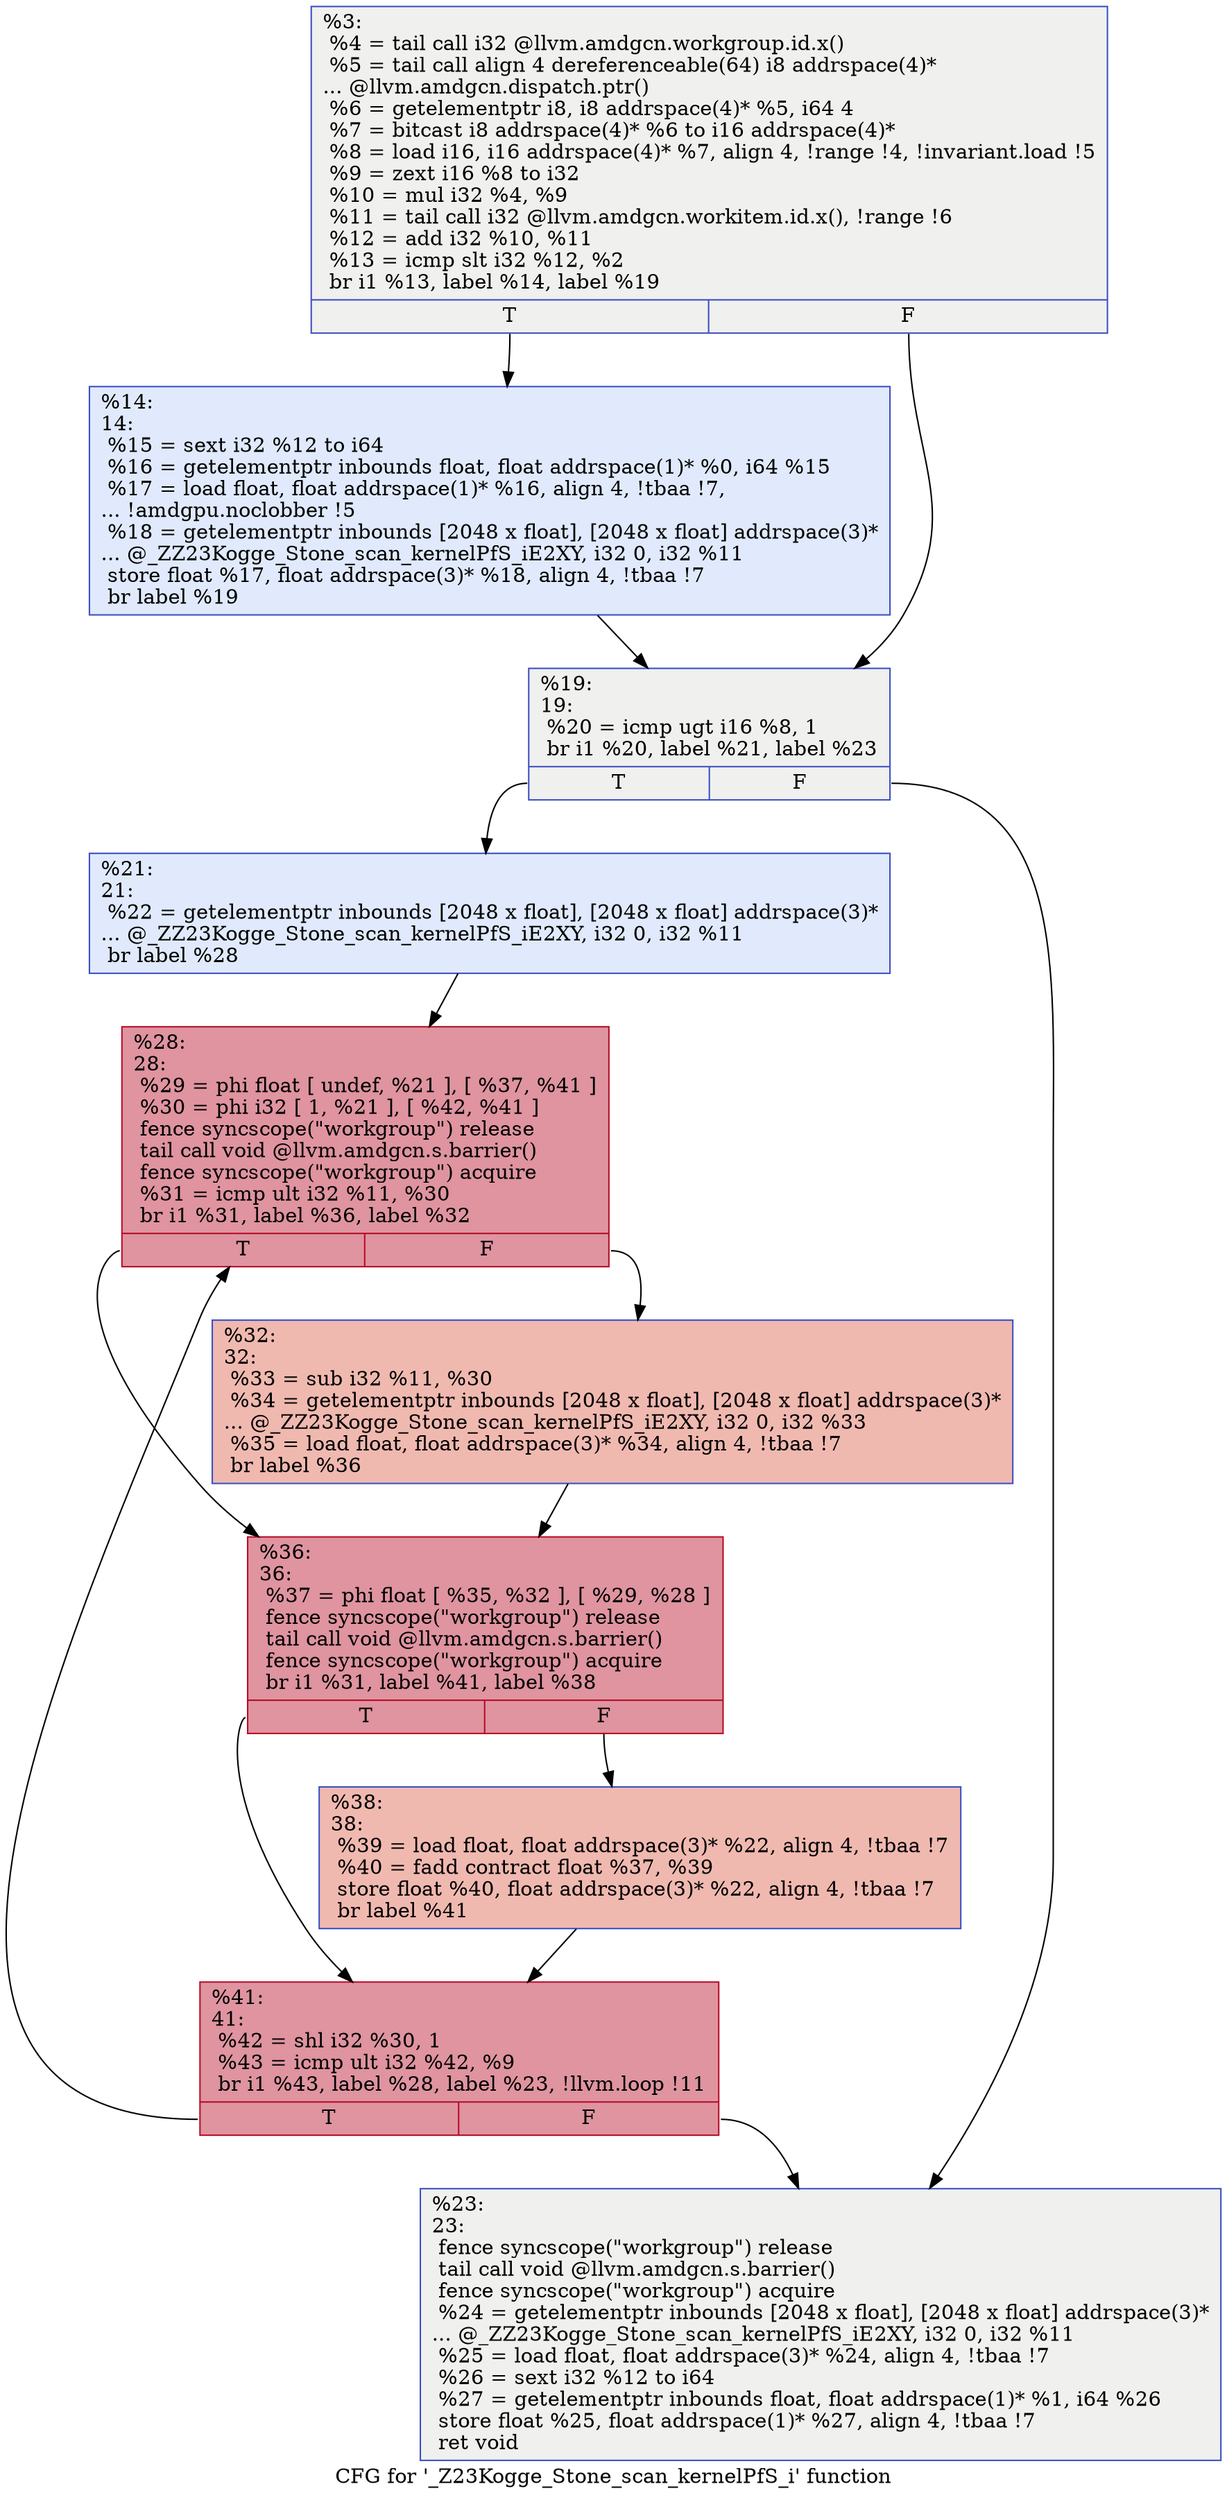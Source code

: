digraph "CFG for '_Z23Kogge_Stone_scan_kernelPfS_i' function" {
	label="CFG for '_Z23Kogge_Stone_scan_kernelPfS_i' function";

	Node0x51a84d0 [shape=record,color="#3d50c3ff", style=filled, fillcolor="#dedcdb70",label="{%3:\l  %4 = tail call i32 @llvm.amdgcn.workgroup.id.x()\l  %5 = tail call align 4 dereferenceable(64) i8 addrspace(4)*\l... @llvm.amdgcn.dispatch.ptr()\l  %6 = getelementptr i8, i8 addrspace(4)* %5, i64 4\l  %7 = bitcast i8 addrspace(4)* %6 to i16 addrspace(4)*\l  %8 = load i16, i16 addrspace(4)* %7, align 4, !range !4, !invariant.load !5\l  %9 = zext i16 %8 to i32\l  %10 = mul i32 %4, %9\l  %11 = tail call i32 @llvm.amdgcn.workitem.id.x(), !range !6\l  %12 = add i32 %10, %11\l  %13 = icmp slt i32 %12, %2\l  br i1 %13, label %14, label %19\l|{<s0>T|<s1>F}}"];
	Node0x51a84d0:s0 -> Node0x51aa410;
	Node0x51a84d0:s1 -> Node0x51aa4a0;
	Node0x51aa410 [shape=record,color="#3d50c3ff", style=filled, fillcolor="#b9d0f970",label="{%14:\l14:                                               \l  %15 = sext i32 %12 to i64\l  %16 = getelementptr inbounds float, float addrspace(1)* %0, i64 %15\l  %17 = load float, float addrspace(1)* %16, align 4, !tbaa !7,\l... !amdgpu.noclobber !5\l  %18 = getelementptr inbounds [2048 x float], [2048 x float] addrspace(3)*\l... @_ZZ23Kogge_Stone_scan_kernelPfS_iE2XY, i32 0, i32 %11\l  store float %17, float addrspace(3)* %18, align 4, !tbaa !7\l  br label %19\l}"];
	Node0x51aa410 -> Node0x51aa4a0;
	Node0x51aa4a0 [shape=record,color="#3d50c3ff", style=filled, fillcolor="#dedcdb70",label="{%19:\l19:                                               \l  %20 = icmp ugt i16 %8, 1\l  br i1 %20, label %21, label %23\l|{<s0>T|<s1>F}}"];
	Node0x51aa4a0:s0 -> Node0x51aafe0;
	Node0x51aa4a0:s1 -> Node0x51ab890;
	Node0x51aafe0 [shape=record,color="#3d50c3ff", style=filled, fillcolor="#b9d0f970",label="{%21:\l21:                                               \l  %22 = getelementptr inbounds [2048 x float], [2048 x float] addrspace(3)*\l... @_ZZ23Kogge_Stone_scan_kernelPfS_iE2XY, i32 0, i32 %11\l  br label %28\l}"];
	Node0x51aafe0 -> Node0x51ab9d0;
	Node0x51ab890 [shape=record,color="#3d50c3ff", style=filled, fillcolor="#dedcdb70",label="{%23:\l23:                                               \l  fence syncscope(\"workgroup\") release\l  tail call void @llvm.amdgcn.s.barrier()\l  fence syncscope(\"workgroup\") acquire\l  %24 = getelementptr inbounds [2048 x float], [2048 x float] addrspace(3)*\l... @_ZZ23Kogge_Stone_scan_kernelPfS_iE2XY, i32 0, i32 %11\l  %25 = load float, float addrspace(3)* %24, align 4, !tbaa !7\l  %26 = sext i32 %12 to i64\l  %27 = getelementptr inbounds float, float addrspace(1)* %1, i64 %26\l  store float %25, float addrspace(1)* %27, align 4, !tbaa !7\l  ret void\l}"];
	Node0x51ab9d0 [shape=record,color="#b70d28ff", style=filled, fillcolor="#b70d2870",label="{%28:\l28:                                               \l  %29 = phi float [ undef, %21 ], [ %37, %41 ]\l  %30 = phi i32 [ 1, %21 ], [ %42, %41 ]\l  fence syncscope(\"workgroup\") release\l  tail call void @llvm.amdgcn.s.barrier()\l  fence syncscope(\"workgroup\") acquire\l  %31 = icmp ult i32 %11, %30\l  br i1 %31, label %36, label %32\l|{<s0>T|<s1>F}}"];
	Node0x51ab9d0:s0 -> Node0x51ac650;
	Node0x51ab9d0:s1 -> Node0x51ac6a0;
	Node0x51ac6a0 [shape=record,color="#3d50c3ff", style=filled, fillcolor="#de614d70",label="{%32:\l32:                                               \l  %33 = sub i32 %11, %30\l  %34 = getelementptr inbounds [2048 x float], [2048 x float] addrspace(3)*\l... @_ZZ23Kogge_Stone_scan_kernelPfS_iE2XY, i32 0, i32 %33\l  %35 = load float, float addrspace(3)* %34, align 4, !tbaa !7\l  br label %36\l}"];
	Node0x51ac6a0 -> Node0x51ac650;
	Node0x51ac650 [shape=record,color="#b70d28ff", style=filled, fillcolor="#b70d2870",label="{%36:\l36:                                               \l  %37 = phi float [ %35, %32 ], [ %29, %28 ]\l  fence syncscope(\"workgroup\") release\l  tail call void @llvm.amdgcn.s.barrier()\l  fence syncscope(\"workgroup\") acquire\l  br i1 %31, label %41, label %38\l|{<s0>T|<s1>F}}"];
	Node0x51ac650:s0 -> Node0x51ac180;
	Node0x51ac650:s1 -> Node0x51acd60;
	Node0x51acd60 [shape=record,color="#3d50c3ff", style=filled, fillcolor="#de614d70",label="{%38:\l38:                                               \l  %39 = load float, float addrspace(3)* %22, align 4, !tbaa !7\l  %40 = fadd contract float %37, %39\l  store float %40, float addrspace(3)* %22, align 4, !tbaa !7\l  br label %41\l}"];
	Node0x51acd60 -> Node0x51ac180;
	Node0x51ac180 [shape=record,color="#b70d28ff", style=filled, fillcolor="#b70d2870",label="{%41:\l41:                                               \l  %42 = shl i32 %30, 1\l  %43 = icmp ult i32 %42, %9\l  br i1 %43, label %28, label %23, !llvm.loop !11\l|{<s0>T|<s1>F}}"];
	Node0x51ac180:s0 -> Node0x51ab9d0;
	Node0x51ac180:s1 -> Node0x51ab890;
}
